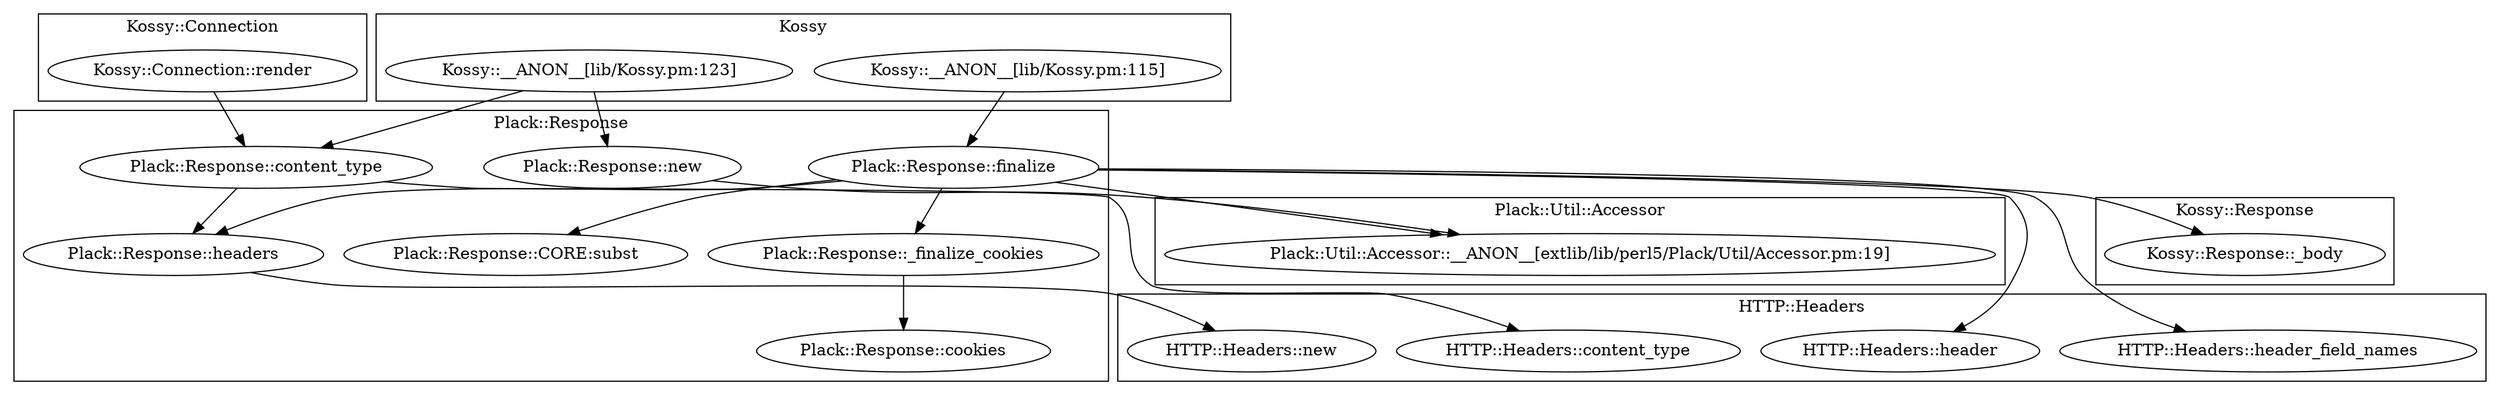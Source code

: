 digraph {
graph [overlap=false]
subgraph cluster_HTTP_Headers {
	label="HTTP::Headers";
	"HTTP::Headers::header";
	"HTTP::Headers::new";
	"HTTP::Headers::content_type";
	"HTTP::Headers::header_field_names";
}
subgraph cluster_Kossy_Connection {
	label="Kossy::Connection";
	"Kossy::Connection::render";
}
subgraph cluster_Plack_Util_Accessor {
	label="Plack::Util::Accessor";
	"Plack::Util::Accessor::__ANON__[extlib/lib/perl5/Plack/Util/Accessor.pm:19]";
}
subgraph cluster_Kossy_Response {
	label="Kossy::Response";
	"Kossy::Response::_body";
}
subgraph cluster_Plack_Response {
	label="Plack::Response";
	"Plack::Response::_finalize_cookies";
	"Plack::Response::content_type";
	"Plack::Response::new";
	"Plack::Response::headers";
	"Plack::Response::CORE:subst";
	"Plack::Response::finalize";
	"Plack::Response::cookies";
}
subgraph cluster_Kossy {
	label="Kossy";
	"Kossy::__ANON__[lib/Kossy.pm:115]";
	"Kossy::__ANON__[lib/Kossy.pm:123]";
}
"Plack::Response::finalize" -> "Plack::Response::_finalize_cookies";
"Plack::Response::new" -> "Plack::Util::Accessor::__ANON__[extlib/lib/perl5/Plack/Util/Accessor.pm:19]";
"Plack::Response::finalize" -> "Plack::Util::Accessor::__ANON__[extlib/lib/perl5/Plack/Util/Accessor.pm:19]";
"Kossy::Connection::render" -> "Plack::Response::content_type";
"Kossy::__ANON__[lib/Kossy.pm:123]" -> "Plack::Response::content_type";
"Plack::Response::headers" -> "HTTP::Headers::new";
"Kossy::__ANON__[lib/Kossy.pm:123]" -> "Plack::Response::new";
"Plack::Response::finalize" -> "HTTP::Headers::header";
"Plack::Response::content_type" -> "HTTP::Headers::content_type";
"Plack::Response::_finalize_cookies" -> "Plack::Response::cookies";
"Kossy::__ANON__[lib/Kossy.pm:115]" -> "Plack::Response::finalize";
"Plack::Response::finalize" -> "HTTP::Headers::header_field_names";
"Plack::Response::content_type" -> "Plack::Response::headers";
"Plack::Response::finalize" -> "Plack::Response::headers";
"Plack::Response::finalize" -> "Plack::Response::CORE:subst";
"Plack::Response::finalize" -> "Kossy::Response::_body";
}
